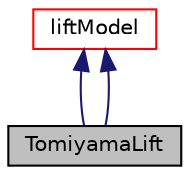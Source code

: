 digraph "TomiyamaLift"
{
  bgcolor="transparent";
  edge [fontname="Helvetica",fontsize="10",labelfontname="Helvetica",labelfontsize="10"];
  node [fontname="Helvetica",fontsize="10",shape=record];
  Node2 [label="TomiyamaLift",height=0.2,width=0.4,color="black", fillcolor="grey75", style="filled", fontcolor="black"];
  Node3 -> Node2 [dir="back",color="midnightblue",fontsize="10",style="solid",fontname="Helvetica"];
  Node3 [label="liftModel",height=0.2,width=0.4,color="red",URL="$a02484.html"];
  Node3 -> Node2 [dir="back",color="midnightblue",fontsize="10",style="solid",fontname="Helvetica"];
}

